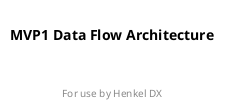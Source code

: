 @startuml 

/' 
More information here:
https://plantuml.com/sequence-diagram
made with:
https://plantuml-editor.kkeisuke.com/
'/

title 
MVP1 Data Flow Architecture
end title
header  ""
caption ""
footer 
For use by Henkel DX
end footer


/'STYLE'/
'do not use UML style
skinparam componentStyle rectangle

'make appearance more neutral 
skinparam Shadowing false
skinparam ArrowColor #black
skinparam InterfaceBorderColor #black

skinparam RectangleBackgroundColor #lightgrey
skinparam InterfaceBackgroundColor #white

skinparam SequenceBoxBorderColor #black
skinparam SequenceLifeLineBorderColor #black
skinparam SequenceLifeLineBorderColor #black
skinparam SequenceActorBorderColor #black
skinparam SequenceBorderColor #black
skinparam SequenceParticipantBorderColor #black
skinparam NoteBorderColor #black

skinparam QueueBackgroundColor #white
skinparam QueueBorderColor #black

skinparam ActorBackgroundColor #white

'use Henkel standard font
skinparam DefaultFontName "Segoe UI"

' increase image size
' skinparam dpi 300

/' Declarations '/

/'Flow '/

/'Flow: User submits a form '/

/'end Flow '/
@enduml
